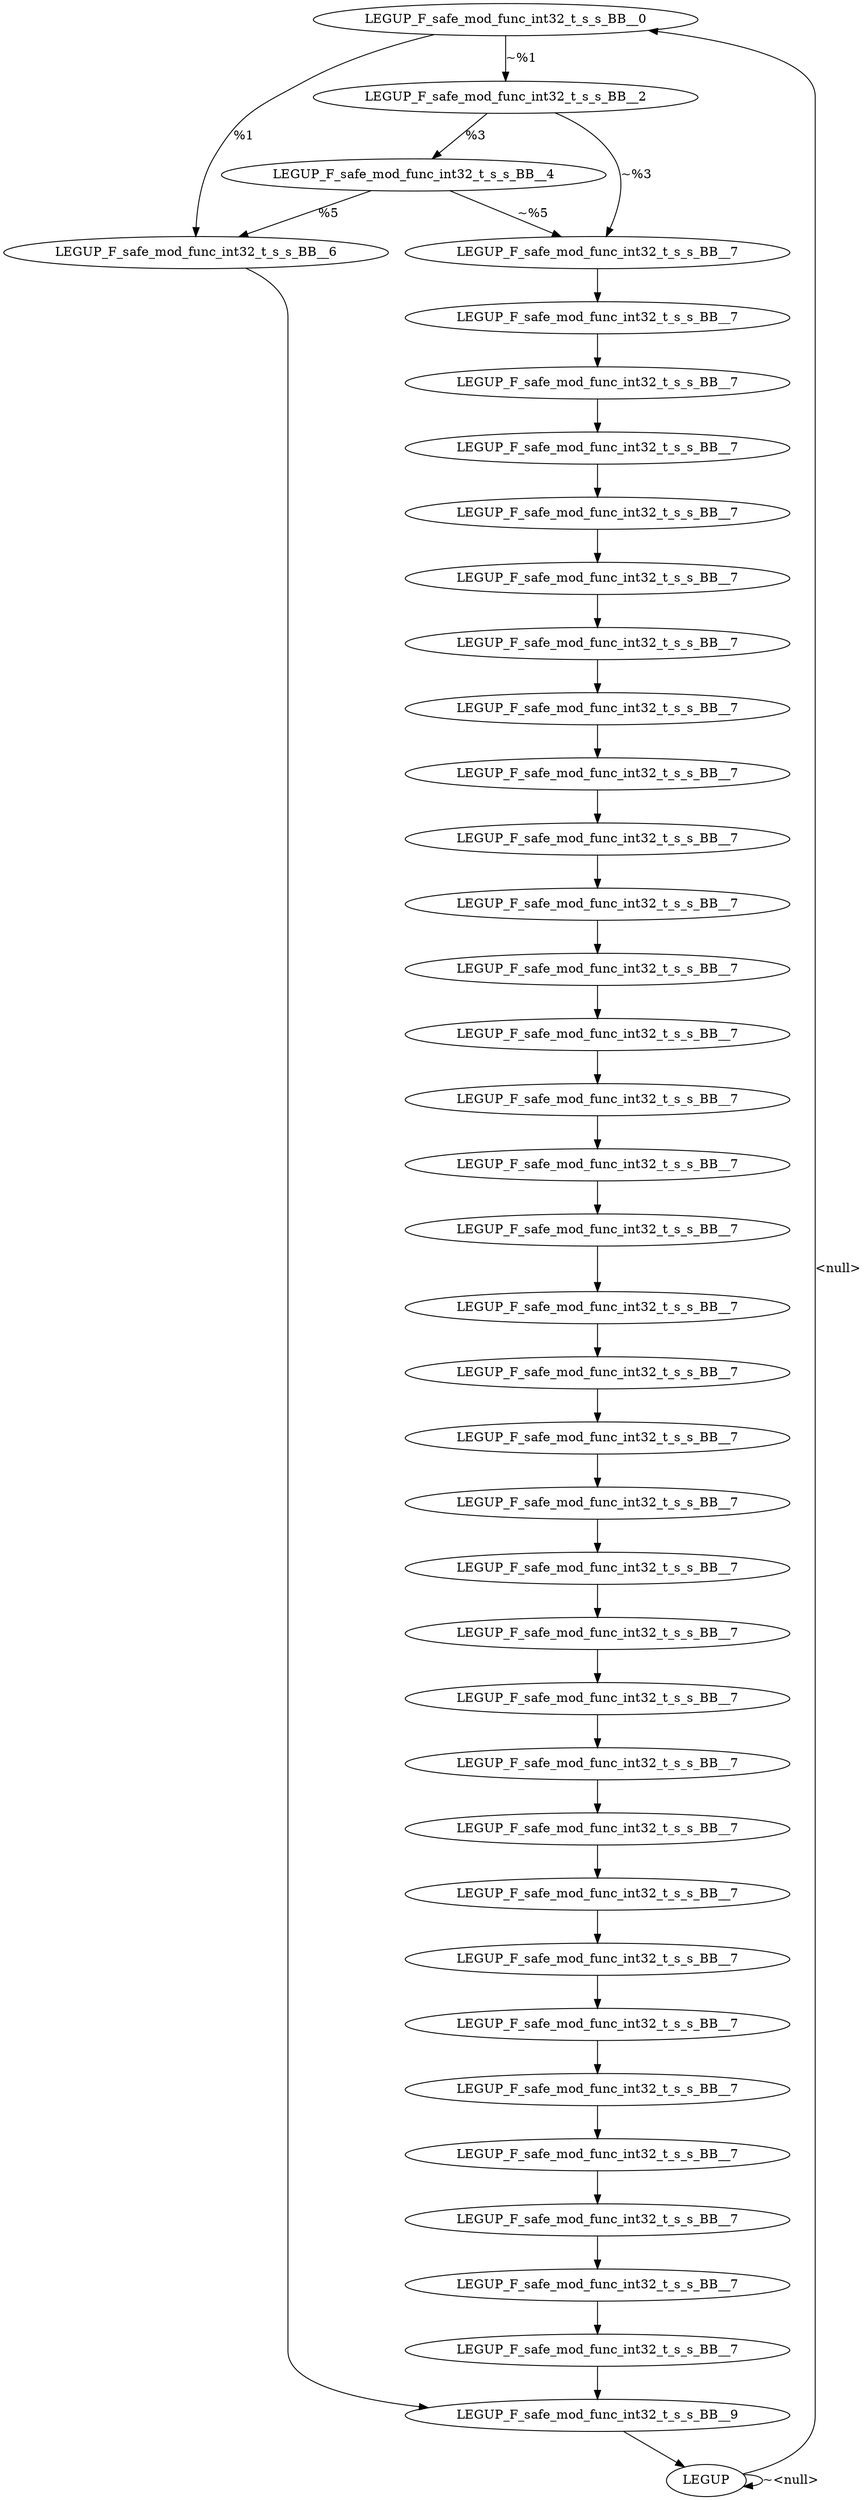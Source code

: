 digraph {
Node0x2d2e3c0[label="LEGUP_F_safe_mod_func_int32_t_s_s_BB__0"];
Node0x2d2e220[label="LEGUP"];
Node0x2d2e220 -> Node0x2d2e3c0[label="<null>"];
Node0x2d2e220 -> Node0x2d2e220[label="~<null>"];
Node0x2d2e630[label="LEGUP_F_safe_mod_func_int32_t_s_s_BB__6"];
Node0x2d2e3c0 -> Node0x2d2e630[label="%1"];
Node0x2d2e490[label="LEGUP_F_safe_mod_func_int32_t_s_s_BB__2"];
Node0x2d2e3c0 -> Node0x2d2e490[label="~%1"];
Node0x2d2e560[label="LEGUP_F_safe_mod_func_int32_t_s_s_BB__4"];
Node0x2d2e490 -> Node0x2d2e560[label="%3"];
Node0x2d2e700[label="LEGUP_F_safe_mod_func_int32_t_s_s_BB__7"];
Node0x2d2e490 -> Node0x2d2e700[label="~%3"];
Node0x2d2e560 -> Node0x2d2e630[label="%5"];
Node0x2d2e560 -> Node0x2d2e700[label="~%5"];
Node0x2d301d0[label="LEGUP_F_safe_mod_func_int32_t_s_s_BB__9"];
Node0x2d2e630 -> Node0x2d301d0;
Node0x2d2e7d0[label="LEGUP_F_safe_mod_func_int32_t_s_s_BB__7"];
Node0x2d2e700 -> Node0x2d2e7d0;
Node0x2d2e8a0[label="LEGUP_F_safe_mod_func_int32_t_s_s_BB__7"];
Node0x2d2e7d0 -> Node0x2d2e8a0;
Node0x2d2e970[label="LEGUP_F_safe_mod_func_int32_t_s_s_BB__7"];
Node0x2d2e8a0 -> Node0x2d2e970;
Node0x2d2ea40[label="LEGUP_F_safe_mod_func_int32_t_s_s_BB__7"];
Node0x2d2e970 -> Node0x2d2ea40;
Node0x2d2eb10[label="LEGUP_F_safe_mod_func_int32_t_s_s_BB__7"];
Node0x2d2ea40 -> Node0x2d2eb10;
Node0x2d2ebe0[label="LEGUP_F_safe_mod_func_int32_t_s_s_BB__7"];
Node0x2d2eb10 -> Node0x2d2ebe0;
Node0x2d2ecb0[label="LEGUP_F_safe_mod_func_int32_t_s_s_BB__7"];
Node0x2d2ebe0 -> Node0x2d2ecb0;
Node0x2d2ed80[label="LEGUP_F_safe_mod_func_int32_t_s_s_BB__7"];
Node0x2d2ecb0 -> Node0x2d2ed80;
Node0x2d2ee50[label="LEGUP_F_safe_mod_func_int32_t_s_s_BB__7"];
Node0x2d2ed80 -> Node0x2d2ee50;
Node0x2d2ef20[label="LEGUP_F_safe_mod_func_int32_t_s_s_BB__7"];
Node0x2d2ee50 -> Node0x2d2ef20;
Node0x2d2eff0[label="LEGUP_F_safe_mod_func_int32_t_s_s_BB__7"];
Node0x2d2ef20 -> Node0x2d2eff0;
Node0x2d2f0c0[label="LEGUP_F_safe_mod_func_int32_t_s_s_BB__7"];
Node0x2d2eff0 -> Node0x2d2f0c0;
Node0x2d2f190[label="LEGUP_F_safe_mod_func_int32_t_s_s_BB__7"];
Node0x2d2f0c0 -> Node0x2d2f190;
Node0x2d2f260[label="LEGUP_F_safe_mod_func_int32_t_s_s_BB__7"];
Node0x2d2f190 -> Node0x2d2f260;
Node0x2d2f330[label="LEGUP_F_safe_mod_func_int32_t_s_s_BB__7"];
Node0x2d2f260 -> Node0x2d2f330;
Node0x2d2f400[label="LEGUP_F_safe_mod_func_int32_t_s_s_BB__7"];
Node0x2d2f330 -> Node0x2d2f400;
Node0x2d2f4d0[label="LEGUP_F_safe_mod_func_int32_t_s_s_BB__7"];
Node0x2d2f400 -> Node0x2d2f4d0;
Node0x2d2f5a0[label="LEGUP_F_safe_mod_func_int32_t_s_s_BB__7"];
Node0x2d2f4d0 -> Node0x2d2f5a0;
Node0x2d2f670[label="LEGUP_F_safe_mod_func_int32_t_s_s_BB__7"];
Node0x2d2f5a0 -> Node0x2d2f670;
Node0x2d2f740[label="LEGUP_F_safe_mod_func_int32_t_s_s_BB__7"];
Node0x2d2f670 -> Node0x2d2f740;
Node0x2d2f810[label="LEGUP_F_safe_mod_func_int32_t_s_s_BB__7"];
Node0x2d2f740 -> Node0x2d2f810;
Node0x2d2f8e0[label="LEGUP_F_safe_mod_func_int32_t_s_s_BB__7"];
Node0x2d2f810 -> Node0x2d2f8e0;
Node0x2d2f9b0[label="LEGUP_F_safe_mod_func_int32_t_s_s_BB__7"];
Node0x2d2f8e0 -> Node0x2d2f9b0;
Node0x2d2fa80[label="LEGUP_F_safe_mod_func_int32_t_s_s_BB__7"];
Node0x2d2f9b0 -> Node0x2d2fa80;
Node0x2d2fb50[label="LEGUP_F_safe_mod_func_int32_t_s_s_BB__7"];
Node0x2d2fa80 -> Node0x2d2fb50;
Node0x2d2fc20[label="LEGUP_F_safe_mod_func_int32_t_s_s_BB__7"];
Node0x2d2fb50 -> Node0x2d2fc20;
Node0x2d2fcf0[label="LEGUP_F_safe_mod_func_int32_t_s_s_BB__7"];
Node0x2d2fc20 -> Node0x2d2fcf0;
Node0x2d2fdc0[label="LEGUP_F_safe_mod_func_int32_t_s_s_BB__7"];
Node0x2d2fcf0 -> Node0x2d2fdc0;
Node0x2d2fe90[label="LEGUP_F_safe_mod_func_int32_t_s_s_BB__7"];
Node0x2d2fdc0 -> Node0x2d2fe90;
Node0x2d2ff60[label="LEGUP_F_safe_mod_func_int32_t_s_s_BB__7"];
Node0x2d2fe90 -> Node0x2d2ff60;
Node0x2d30030[label="LEGUP_F_safe_mod_func_int32_t_s_s_BB__7"];
Node0x2d2ff60 -> Node0x2d30030;
Node0x2d30100[label="LEGUP_F_safe_mod_func_int32_t_s_s_BB__7"];
Node0x2d30030 -> Node0x2d30100;
Node0x2d30100 -> Node0x2d301d0;
Node0x2d301d0 -> Node0x2d2e220;
}
